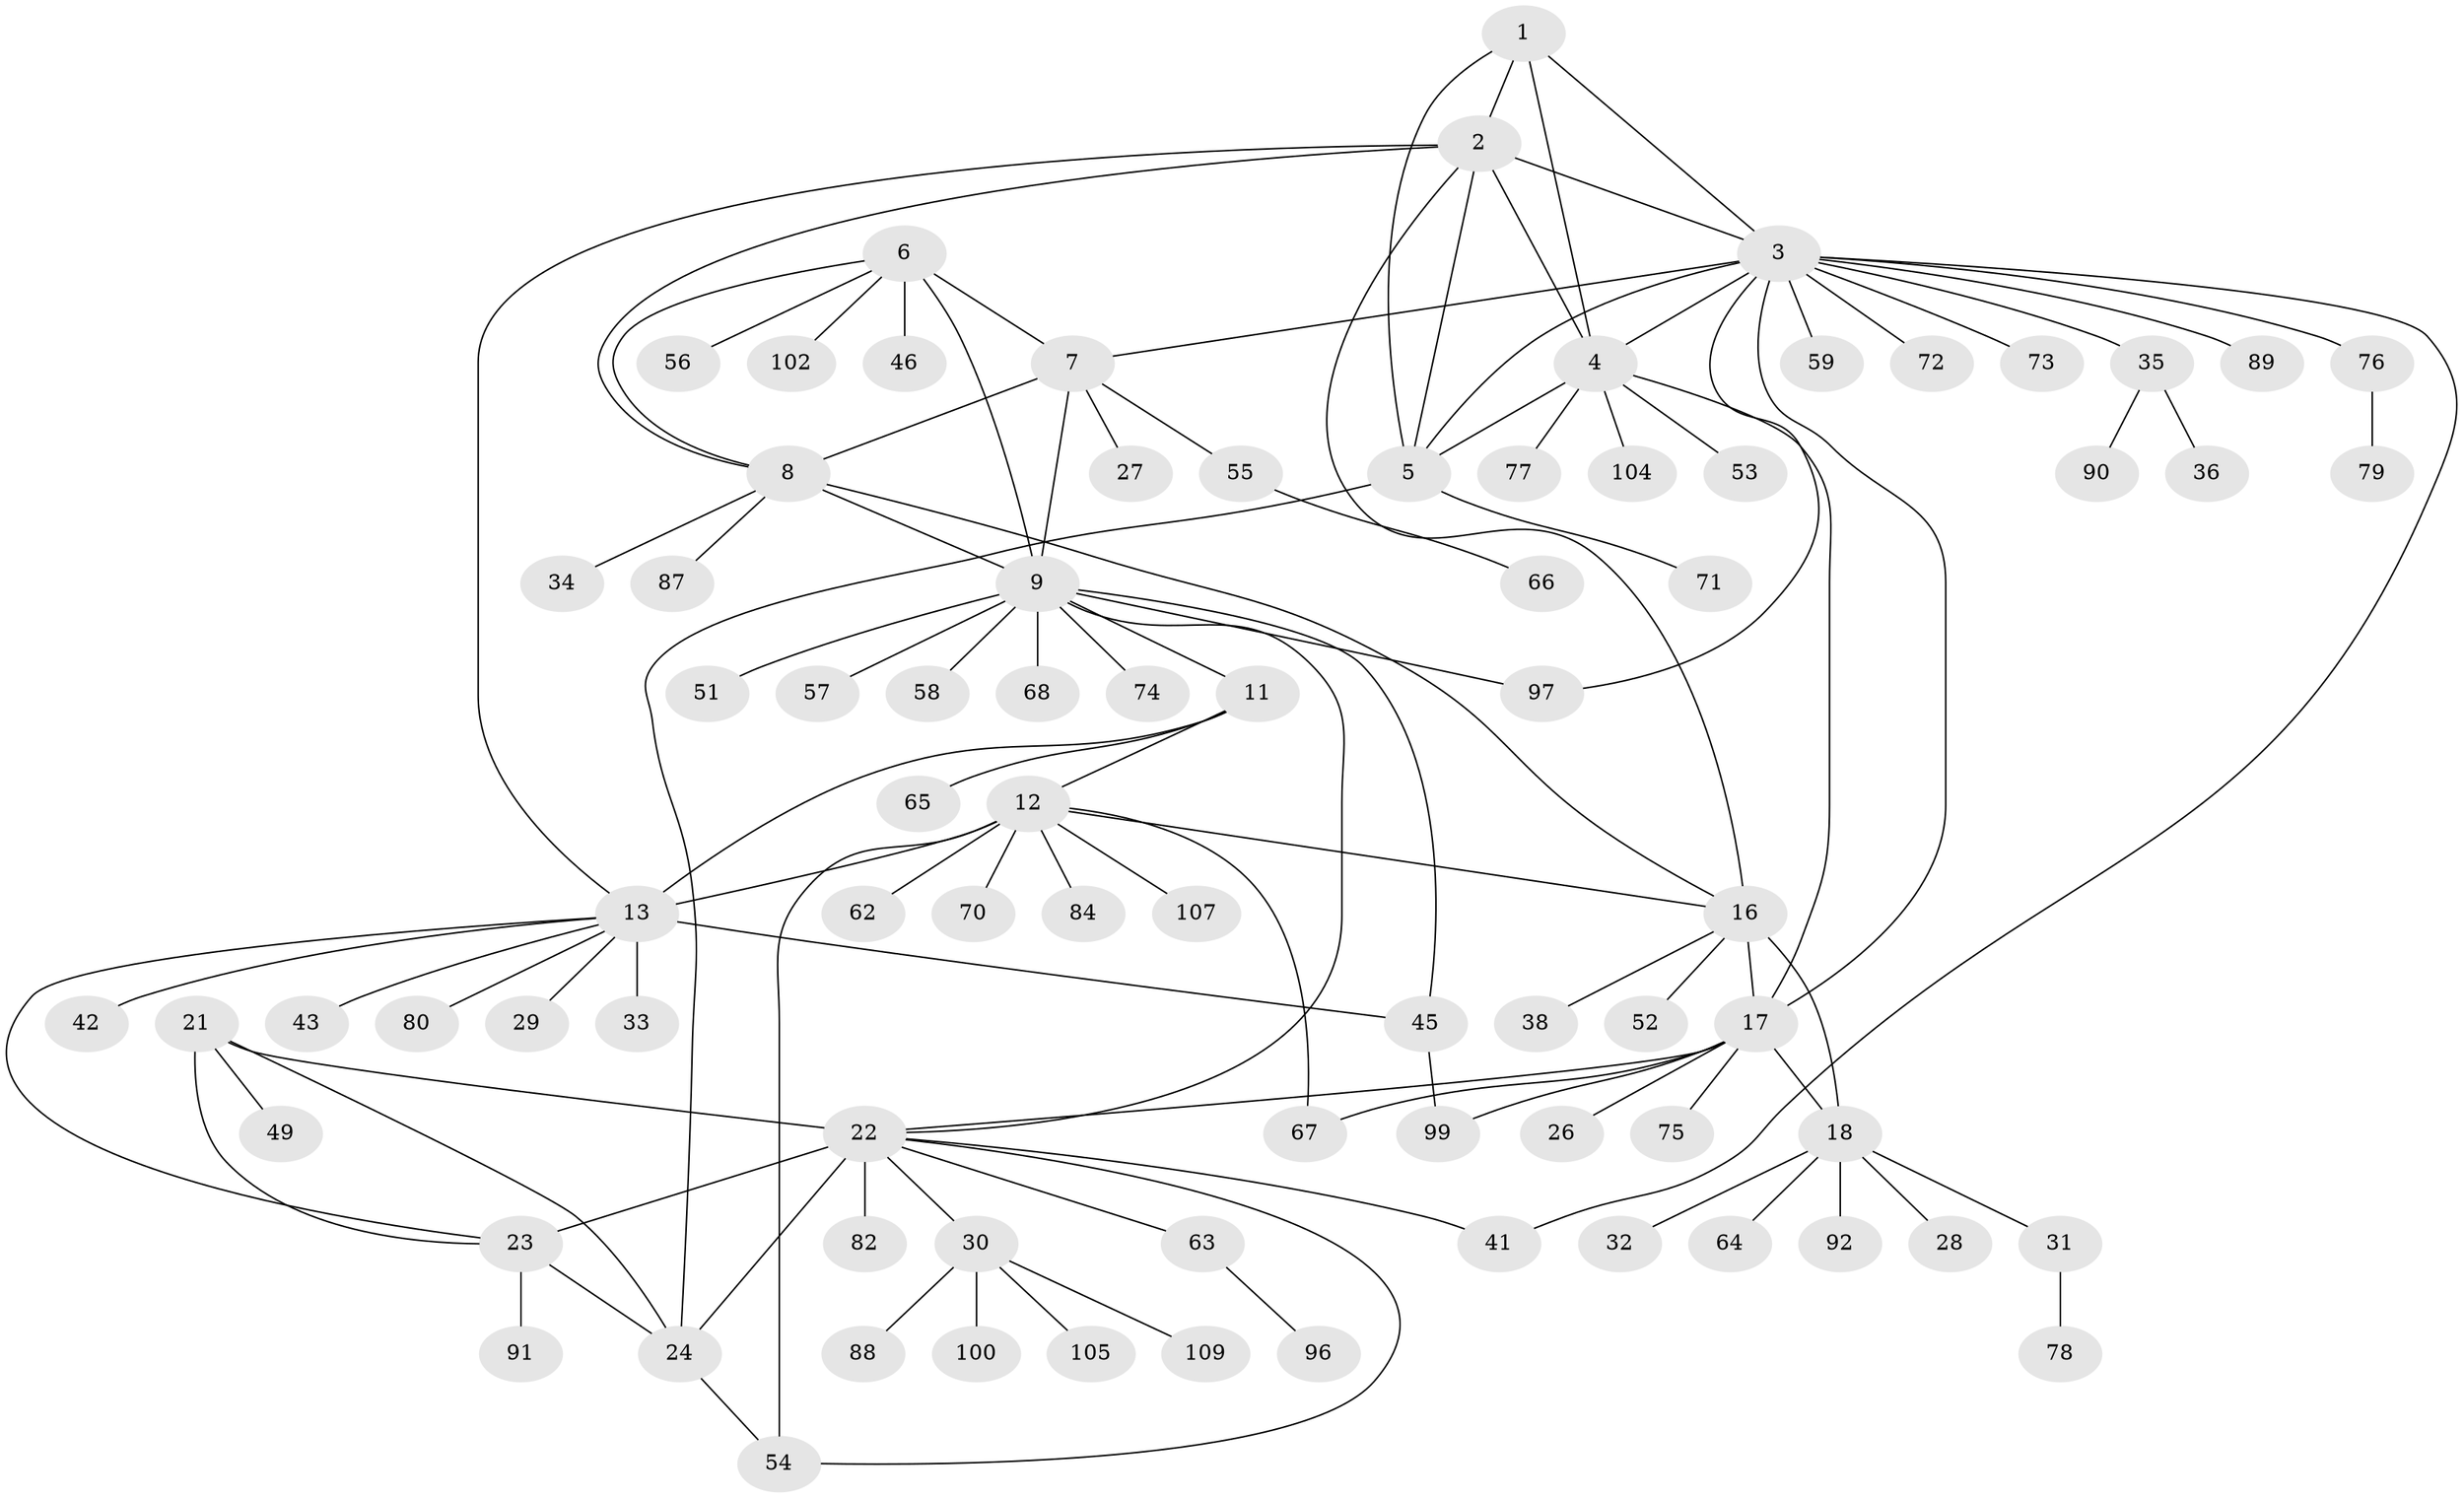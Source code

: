 // original degree distribution, {4: 0.01834862385321101, 7: 0.10091743119266056, 14: 0.009174311926605505, 9: 0.01834862385321101, 6: 0.045871559633027525, 8: 0.027522935779816515, 10: 0.01834862385321101, 5: 0.009174311926605505, 1: 0.5137614678899083, 2: 0.2018348623853211, 3: 0.03669724770642202}
// Generated by graph-tools (version 1.1) at 2025/11/02/27/25 16:11:30]
// undirected, 81 vertices, 110 edges
graph export_dot {
graph [start="1"]
  node [color=gray90,style=filled];
  1;
  2 [super="+83"];
  3 [super="+50"];
  4 [super="+95"];
  5 [super="+69"];
  6 [super="+39"];
  7;
  8 [super="+47"];
  9 [super="+10"];
  11 [super="+108"];
  12 [super="+14"];
  13 [super="+15"];
  16 [super="+20"];
  17 [super="+37"];
  18 [super="+19"];
  21 [super="+44"];
  22 [super="+25"];
  23;
  24 [super="+86"];
  26;
  27;
  28 [super="+94"];
  29;
  30 [super="+85"];
  31;
  32;
  33;
  34;
  35 [super="+40"];
  36 [super="+48"];
  38;
  41;
  42;
  43;
  45;
  46 [super="+61"];
  49;
  51 [super="+81"];
  52;
  53;
  54 [super="+60"];
  55;
  56 [super="+103"];
  57;
  58 [super="+98"];
  59 [super="+101"];
  62;
  63;
  64;
  65;
  66;
  67 [super="+106"];
  68;
  70;
  71;
  72;
  73;
  74;
  75;
  76;
  77;
  78 [super="+93"];
  79;
  80;
  82;
  84;
  87;
  88;
  89;
  90;
  91;
  92;
  96;
  97;
  99;
  100;
  102;
  104;
  105;
  107;
  109;
  1 -- 2;
  1 -- 3;
  1 -- 4;
  1 -- 5;
  2 -- 3;
  2 -- 4;
  2 -- 5;
  2 -- 13;
  2 -- 8;
  2 -- 16;
  3 -- 4;
  3 -- 5;
  3 -- 7;
  3 -- 35;
  3 -- 41;
  3 -- 59;
  3 -- 73;
  3 -- 76;
  3 -- 89;
  3 -- 97;
  3 -- 72;
  3 -- 17;
  4 -- 5;
  4 -- 17;
  4 -- 53;
  4 -- 77;
  4 -- 104;
  5 -- 24;
  5 -- 71;
  6 -- 7;
  6 -- 8;
  6 -- 9 [weight=2];
  6 -- 46;
  6 -- 102;
  6 -- 56;
  7 -- 8;
  7 -- 9 [weight=2];
  7 -- 27;
  7 -- 55;
  8 -- 9 [weight=2];
  8 -- 34;
  8 -- 87;
  8 -- 16;
  9 -- 45;
  9 -- 57;
  9 -- 58;
  9 -- 68;
  9 -- 97;
  9 -- 51;
  9 -- 74;
  9 -- 11;
  9 -- 22;
  11 -- 12 [weight=2];
  11 -- 13 [weight=2];
  11 -- 65;
  12 -- 13 [weight=4];
  12 -- 54;
  12 -- 62;
  12 -- 67;
  12 -- 84;
  12 -- 70;
  12 -- 107;
  12 -- 16;
  13 -- 23;
  13 -- 29;
  13 -- 33;
  13 -- 42;
  13 -- 43;
  13 -- 80;
  13 -- 45;
  16 -- 17 [weight=2];
  16 -- 18 [weight=4];
  16 -- 38;
  16 -- 52;
  17 -- 18 [weight=2];
  17 -- 26;
  17 -- 67;
  17 -- 99;
  17 -- 22;
  17 -- 75;
  18 -- 31;
  18 -- 32;
  18 -- 64;
  18 -- 28;
  18 -- 92;
  21 -- 22 [weight=2];
  21 -- 23;
  21 -- 24;
  21 -- 49;
  22 -- 23 [weight=2];
  22 -- 24 [weight=2];
  22 -- 30;
  22 -- 82;
  22 -- 63;
  22 -- 41;
  22 -- 54;
  23 -- 24;
  23 -- 91;
  24 -- 54;
  30 -- 88;
  30 -- 100;
  30 -- 105;
  30 -- 109;
  31 -- 78;
  35 -- 36;
  35 -- 90;
  45 -- 99;
  55 -- 66;
  63 -- 96;
  76 -- 79;
}

